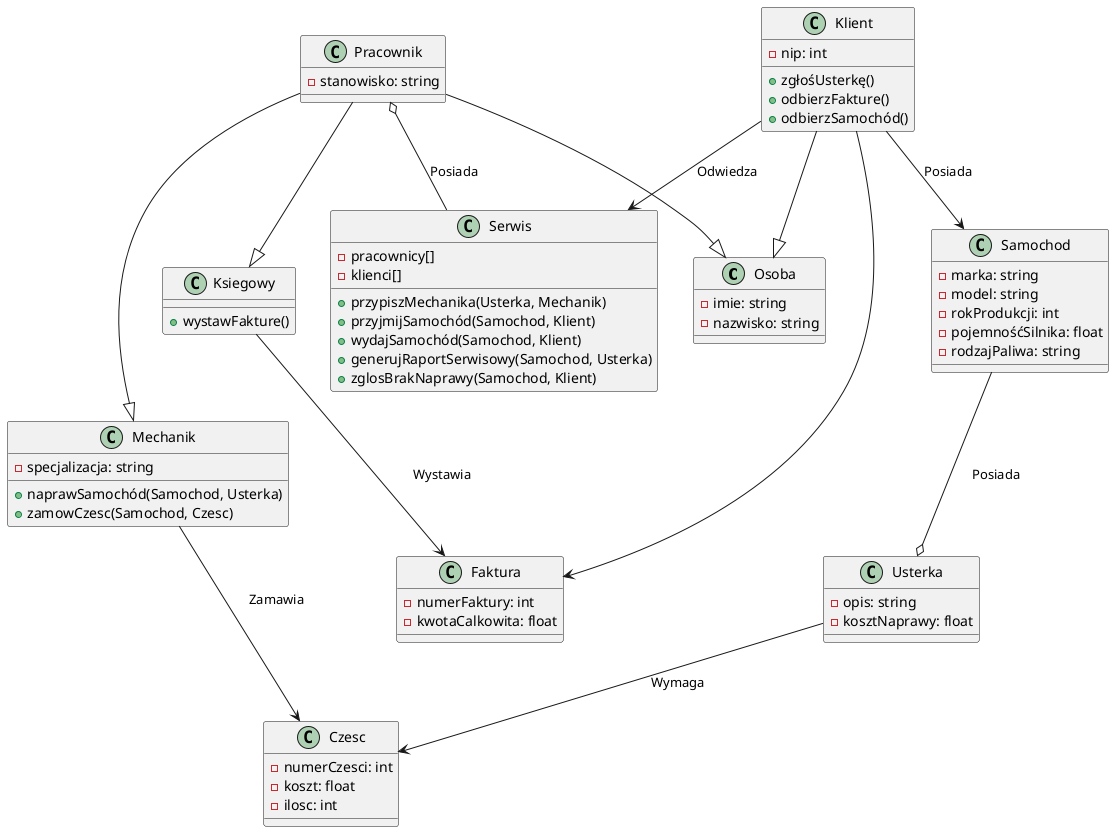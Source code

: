 @startuml "serwis_samochodowy_diagram_klas"

class Osoba {
    - imie: string
    - nazwisko: string
}

class Klient {
    - nip: int
    + zgłośUsterkę()
    + odbierzFakture()
    + odbierzSamochód()
}

class Pracownik {
    - stanowisko: string
}

class Ksiegowy {
    + wystawFakture()
}

class Mechanik {
    - specjalizacja: string
    + naprawSamochód(Samochod, Usterka) 
    + zamowCzesc(Samochod, Czesc)
}

class Serwis {
    - pracownicy[]
    - klienci[]
    + przypiszMechanika(Usterka, Mechanik)
    + przyjmijSamochód(Samochod, Klient)
    + wydajSamochód(Samochod, Klient)
    + generujRaportSerwisowy(Samochod, Usterka)
    + zglosBrakNaprawy(Samochod, Klient)
}

class Samochod {
    - marka: string
    - model: string
    - rokProdukcji: int
    - pojemnośćSilnika: float
    - rodzajPaliwa: string
}

class Usterka {
    - opis: string
    - kosztNaprawy: float
}

class Faktura {
    - numerFaktury: int
    - kwotaCalkowita: float
}

class Czesc {
    - numerCzesci: int
    - koszt: float
    - ilosc: int
}

Klient --|> Osoba
Pracownik --|> Osoba
Pracownik --|> Mechanik
Pracownik --|> Ksiegowy

Klient --> Serwis: Odwiedza
Klient --> Samochod: Posiada
Klient --> Faktura
Ksiegowy --> Faktura: Wystawia

Serwis -up-o Pracownik: Posiada
Samochod --o Usterka: Posiada
Usterka --> Czesc: Wymaga
Mechanik --> Czesc: Zamawia

@enduml